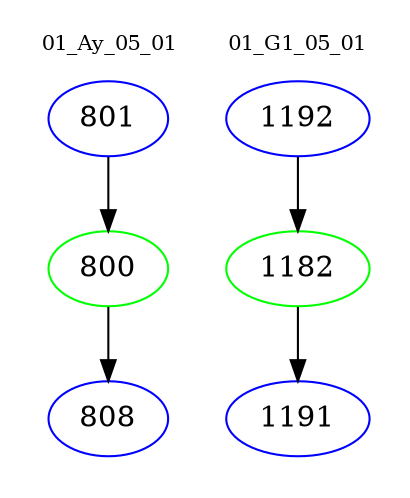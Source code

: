 digraph{
subgraph cluster_0 {
color = white
label = "01_Ay_05_01";
fontsize=10;
T0_801 [label="801", color="blue"]
T0_801 -> T0_800 [color="black"]
T0_800 [label="800", color="green"]
T0_800 -> T0_808 [color="black"]
T0_808 [label="808", color="blue"]
}
subgraph cluster_1 {
color = white
label = "01_G1_05_01";
fontsize=10;
T1_1192 [label="1192", color="blue"]
T1_1192 -> T1_1182 [color="black"]
T1_1182 [label="1182", color="green"]
T1_1182 -> T1_1191 [color="black"]
T1_1191 [label="1191", color="blue"]
}
}

